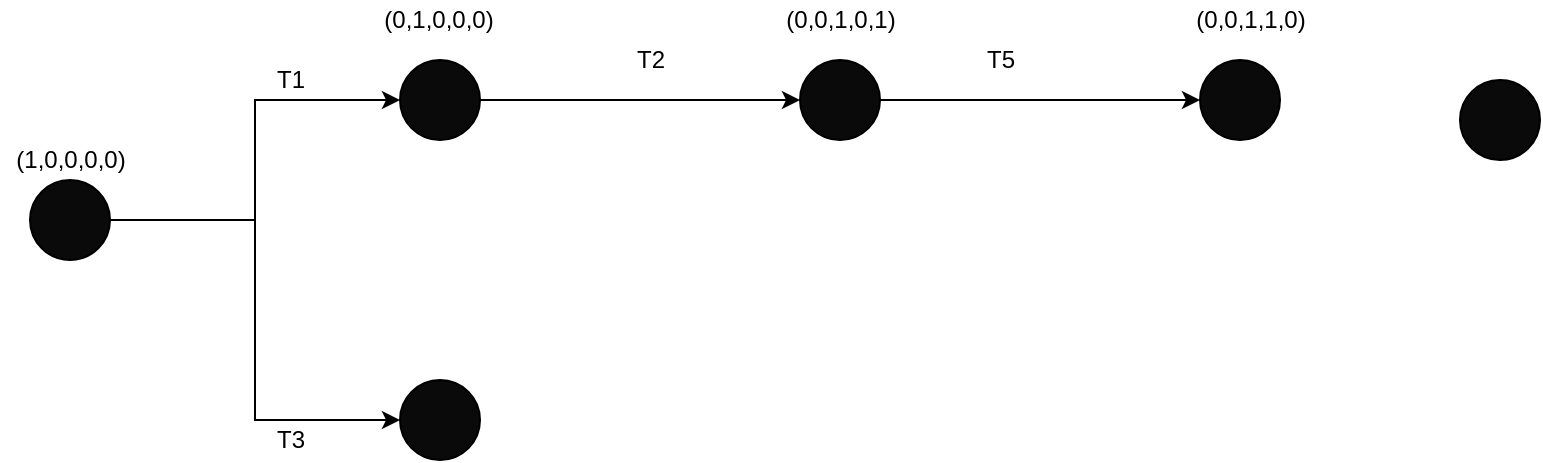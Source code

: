 <mxfile version="15.5.5" type="github">
  <diagram id="LQKRlHBBeknk-b-MMeLA" name="Page-1">
    <mxGraphModel dx="667" dy="489" grid="1" gridSize="10" guides="1" tooltips="1" connect="1" arrows="1" fold="1" page="1" pageScale="1" pageWidth="827" pageHeight="1169" math="0" shadow="0">
      <root>
        <mxCell id="0" />
        <mxCell id="1" parent="0" />
        <mxCell id="F0X57s9JsJMdalnqqCWt-10" style="edgeStyle=orthogonalEdgeStyle;rounded=0;orthogonalLoop=1;jettySize=auto;html=1;exitX=1;exitY=0.5;exitDx=0;exitDy=0;entryX=0;entryY=0.5;entryDx=0;entryDy=0;" edge="1" parent="1" source="F0X57s9JsJMdalnqqCWt-1" target="F0X57s9JsJMdalnqqCWt-2">
          <mxGeometry relative="1" as="geometry" />
        </mxCell>
        <mxCell id="F0X57s9JsJMdalnqqCWt-11" style="edgeStyle=orthogonalEdgeStyle;rounded=0;orthogonalLoop=1;jettySize=auto;html=1;exitX=1;exitY=0.5;exitDx=0;exitDy=0;entryX=0;entryY=0.5;entryDx=0;entryDy=0;" edge="1" parent="1" source="F0X57s9JsJMdalnqqCWt-1" target="F0X57s9JsJMdalnqqCWt-9">
          <mxGeometry relative="1" as="geometry" />
        </mxCell>
        <mxCell id="F0X57s9JsJMdalnqqCWt-1" value="" style="ellipse;whiteSpace=wrap;html=1;aspect=fixed;fillColor=#0A0A0A;" vertex="1" parent="1">
          <mxGeometry x="175" y="220" width="40" height="40" as="geometry" />
        </mxCell>
        <mxCell id="F0X57s9JsJMdalnqqCWt-16" style="edgeStyle=orthogonalEdgeStyle;rounded=0;orthogonalLoop=1;jettySize=auto;html=1;exitX=1;exitY=0.5;exitDx=0;exitDy=0;entryX=0;entryY=0.5;entryDx=0;entryDy=0;" edge="1" parent="1" source="F0X57s9JsJMdalnqqCWt-2" target="F0X57s9JsJMdalnqqCWt-15">
          <mxGeometry relative="1" as="geometry" />
        </mxCell>
        <mxCell id="F0X57s9JsJMdalnqqCWt-2" value="" style="ellipse;whiteSpace=wrap;html=1;aspect=fixed;fillColor=#0A0A0A;" vertex="1" parent="1">
          <mxGeometry x="360" y="160" width="40" height="40" as="geometry" />
        </mxCell>
        <mxCell id="F0X57s9JsJMdalnqqCWt-8" value="(1,0,0,0,0)" style="text;html=1;align=center;verticalAlign=middle;resizable=0;points=[];autosize=1;strokeColor=none;fillColor=none;" vertex="1" parent="1">
          <mxGeometry x="160" y="200" width="70" height="20" as="geometry" />
        </mxCell>
        <mxCell id="F0X57s9JsJMdalnqqCWt-9" value="" style="ellipse;whiteSpace=wrap;html=1;aspect=fixed;fillColor=#0A0A0A;" vertex="1" parent="1">
          <mxGeometry x="360" y="320" width="40" height="40" as="geometry" />
        </mxCell>
        <mxCell id="F0X57s9JsJMdalnqqCWt-12" value="T1" style="text;html=1;align=center;verticalAlign=middle;resizable=0;points=[];autosize=1;strokeColor=none;fillColor=none;" vertex="1" parent="1">
          <mxGeometry x="290" y="160" width="30" height="20" as="geometry" />
        </mxCell>
        <mxCell id="F0X57s9JsJMdalnqqCWt-13" value="T3" style="text;html=1;align=center;verticalAlign=middle;resizable=0;points=[];autosize=1;strokeColor=none;fillColor=none;" vertex="1" parent="1">
          <mxGeometry x="290" y="340" width="30" height="20" as="geometry" />
        </mxCell>
        <mxCell id="F0X57s9JsJMdalnqqCWt-14" value="(0,1,0,0,0)" style="text;html=1;align=center;verticalAlign=middle;resizable=0;points=[];autosize=1;strokeColor=none;fillColor=none;" vertex="1" parent="1">
          <mxGeometry x="344" y="130" width="70" height="20" as="geometry" />
        </mxCell>
        <mxCell id="F0X57s9JsJMdalnqqCWt-20" style="edgeStyle=orthogonalEdgeStyle;rounded=0;orthogonalLoop=1;jettySize=auto;html=1;exitX=1;exitY=0.5;exitDx=0;exitDy=0;entryX=0;entryY=0.5;entryDx=0;entryDy=0;" edge="1" parent="1" source="F0X57s9JsJMdalnqqCWt-15" target="F0X57s9JsJMdalnqqCWt-19">
          <mxGeometry relative="1" as="geometry" />
        </mxCell>
        <mxCell id="F0X57s9JsJMdalnqqCWt-15" value="" style="ellipse;whiteSpace=wrap;html=1;aspect=fixed;fillColor=#0A0A0A;" vertex="1" parent="1">
          <mxGeometry x="560" y="160" width="40" height="40" as="geometry" />
        </mxCell>
        <mxCell id="F0X57s9JsJMdalnqqCWt-17" value="T2" style="text;html=1;align=center;verticalAlign=middle;resizable=0;points=[];autosize=1;strokeColor=none;fillColor=none;" vertex="1" parent="1">
          <mxGeometry x="470" y="150" width="30" height="20" as="geometry" />
        </mxCell>
        <mxCell id="F0X57s9JsJMdalnqqCWt-18" value="(0,0,1,0,1)" style="text;html=1;align=center;verticalAlign=middle;resizable=0;points=[];autosize=1;strokeColor=none;fillColor=none;" vertex="1" parent="1">
          <mxGeometry x="545" y="130" width="70" height="20" as="geometry" />
        </mxCell>
        <mxCell id="F0X57s9JsJMdalnqqCWt-19" value="" style="ellipse;whiteSpace=wrap;html=1;aspect=fixed;fillColor=#0A0A0A;" vertex="1" parent="1">
          <mxGeometry x="760" y="160" width="40" height="40" as="geometry" />
        </mxCell>
        <mxCell id="F0X57s9JsJMdalnqqCWt-21" value="T5" style="text;html=1;align=center;verticalAlign=middle;resizable=0;points=[];autosize=1;strokeColor=none;fillColor=none;" vertex="1" parent="1">
          <mxGeometry x="645" y="150" width="30" height="20" as="geometry" />
        </mxCell>
        <mxCell id="F0X57s9JsJMdalnqqCWt-22" value="(0,0,1,1,0)" style="text;html=1;align=center;verticalAlign=middle;resizable=0;points=[];autosize=1;strokeColor=none;fillColor=none;" vertex="1" parent="1">
          <mxGeometry x="750" y="130" width="70" height="20" as="geometry" />
        </mxCell>
        <mxCell id="F0X57s9JsJMdalnqqCWt-23" value="" style="ellipse;whiteSpace=wrap;html=1;aspect=fixed;fillColor=#0A0A0A;" vertex="1" parent="1">
          <mxGeometry x="890" y="170" width="40" height="40" as="geometry" />
        </mxCell>
      </root>
    </mxGraphModel>
  </diagram>
</mxfile>
